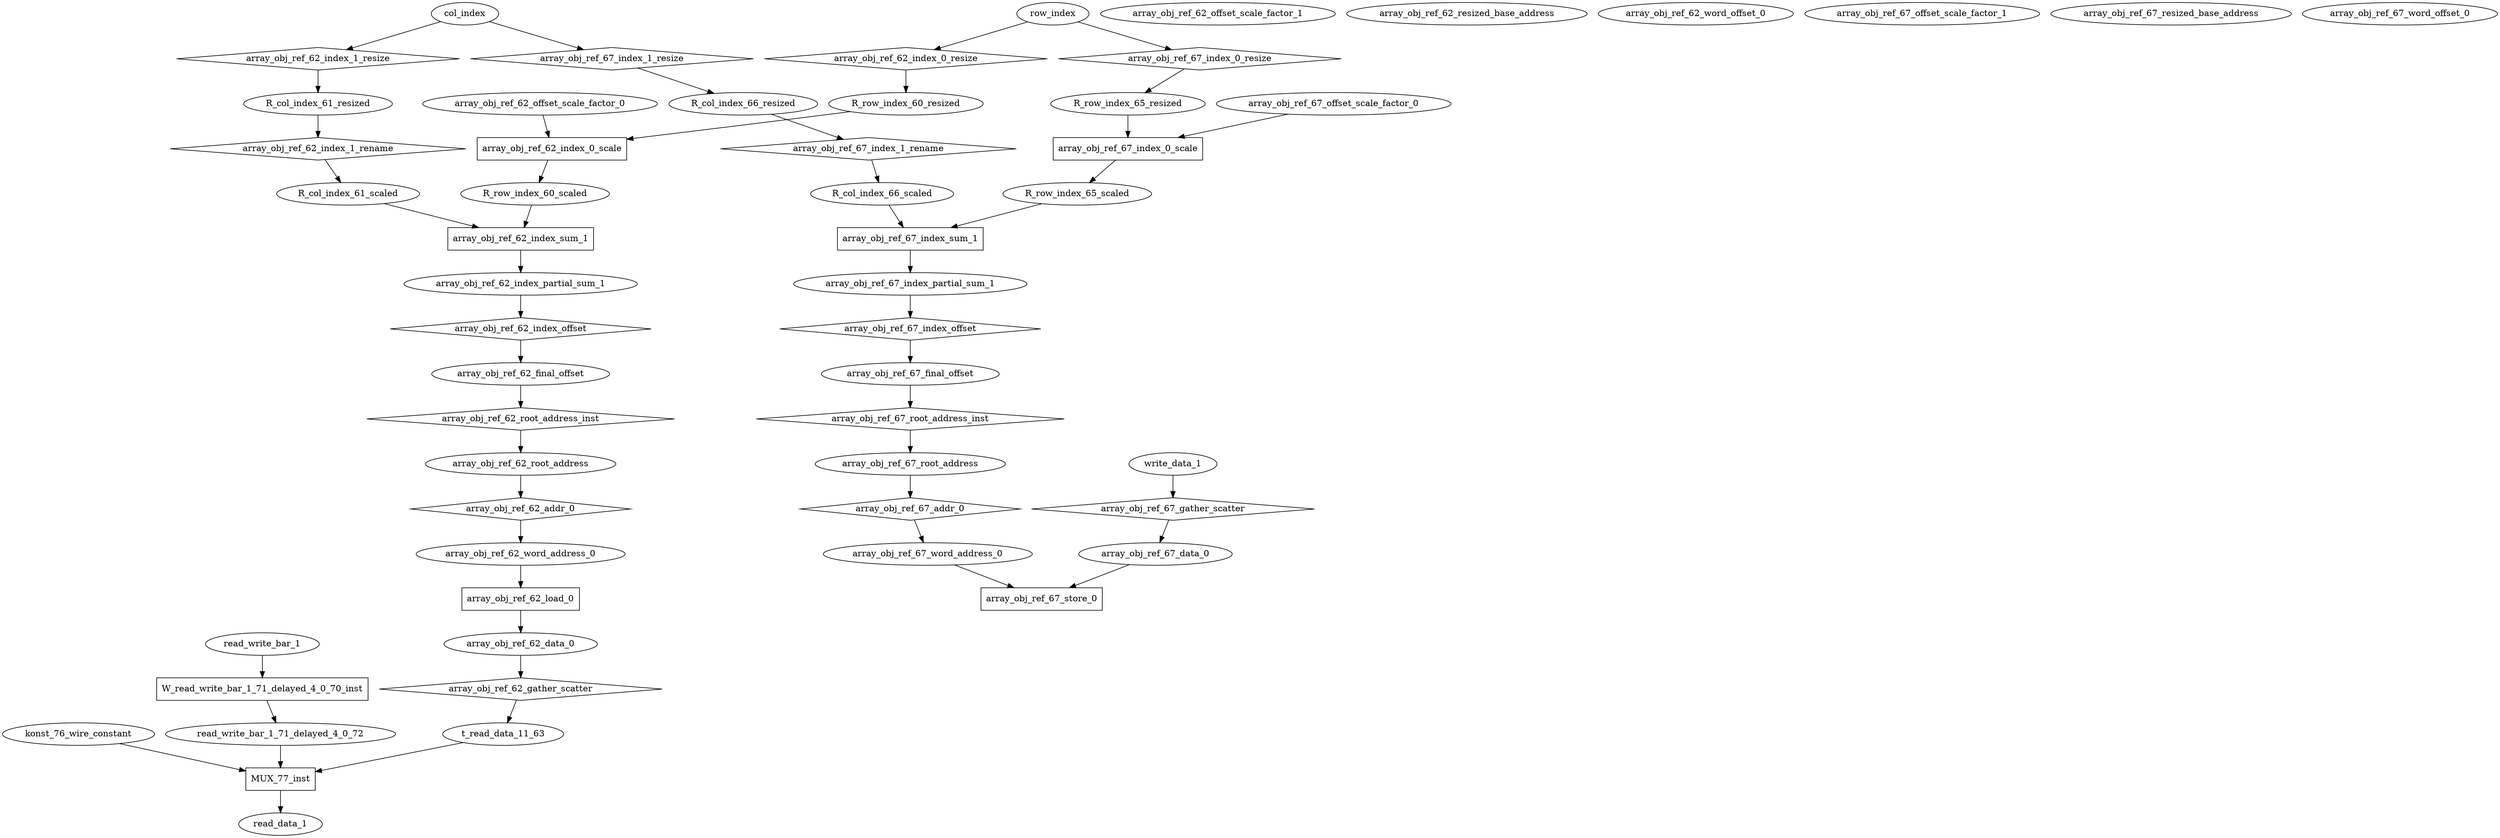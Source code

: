 digraph data_path {
  R_col_index_61_resized [shape=ellipse];
  R_col_index_61_scaled [shape=ellipse];
  R_col_index_66_resized [shape=ellipse];
  R_col_index_66_scaled [shape=ellipse];
  R_row_index_60_resized [shape=ellipse];
  R_row_index_60_scaled [shape=ellipse];
  R_row_index_65_resized [shape=ellipse];
  R_row_index_65_scaled [shape=ellipse];
  array_obj_ref_62_data_0 [shape=ellipse];
  array_obj_ref_62_final_offset [shape=ellipse];
  array_obj_ref_62_index_partial_sum_1 [shape=ellipse];
  array_obj_ref_62_offset_scale_factor_0 [shape=ellipse];
  array_obj_ref_62_offset_scale_factor_1 [shape=ellipse];
  array_obj_ref_62_resized_base_address [shape=ellipse];
  array_obj_ref_62_root_address [shape=ellipse];
  array_obj_ref_62_word_address_0 [shape=ellipse];
  array_obj_ref_62_word_offset_0 [shape=ellipse];
  array_obj_ref_67_data_0 [shape=ellipse];
  array_obj_ref_67_final_offset [shape=ellipse];
  array_obj_ref_67_index_partial_sum_1 [shape=ellipse];
  array_obj_ref_67_offset_scale_factor_0 [shape=ellipse];
  array_obj_ref_67_offset_scale_factor_1 [shape=ellipse];
  array_obj_ref_67_resized_base_address [shape=ellipse];
  array_obj_ref_67_root_address [shape=ellipse];
  array_obj_ref_67_word_address_0 [shape=ellipse];
  array_obj_ref_67_word_offset_0 [shape=ellipse];
  konst_76_wire_constant [shape=ellipse];
  read_write_bar_1_71_delayed_4_0_72 [shape=ellipse];
  t_read_data_11_63 [shape=ellipse];
  MUX_77_inst [shape=rectangle];
read_write_bar_1_71_delayed_4_0_72  -> MUX_77_inst;
t_read_data_11_63  -> MUX_77_inst;
konst_76_wire_constant  -> MUX_77_inst;
MUX_77_inst -> read_data_1;
  W_read_write_bar_1_71_delayed_4_0_70_inst [shape=rectangle];
read_write_bar_1  -> W_read_write_bar_1_71_delayed_4_0_70_inst;
W_read_write_bar_1_71_delayed_4_0_70_inst -> read_write_bar_1_71_delayed_4_0_72;
  array_obj_ref_62_addr_0 [shape=diamond];
array_obj_ref_62_root_address  -> array_obj_ref_62_addr_0;
array_obj_ref_62_addr_0 -> array_obj_ref_62_word_address_0;
  array_obj_ref_62_gather_scatter [shape=diamond];
array_obj_ref_62_data_0  -> array_obj_ref_62_gather_scatter;
array_obj_ref_62_gather_scatter -> t_read_data_11_63;
  array_obj_ref_62_index_0_resize [shape=diamond];
row_index  -> array_obj_ref_62_index_0_resize;
array_obj_ref_62_index_0_resize -> R_row_index_60_resized;
  array_obj_ref_62_index_0_scale [shape=rectangle];
R_row_index_60_resized  -> array_obj_ref_62_index_0_scale;
array_obj_ref_62_offset_scale_factor_0  -> array_obj_ref_62_index_0_scale;
array_obj_ref_62_index_0_scale -> R_row_index_60_scaled;
  array_obj_ref_62_index_1_rename [shape=diamond];
R_col_index_61_resized  -> array_obj_ref_62_index_1_rename;
array_obj_ref_62_index_1_rename -> R_col_index_61_scaled;
  array_obj_ref_62_index_1_resize [shape=diamond];
col_index  -> array_obj_ref_62_index_1_resize;
array_obj_ref_62_index_1_resize -> R_col_index_61_resized;
  array_obj_ref_62_index_offset [shape=diamond];
array_obj_ref_62_index_partial_sum_1  -> array_obj_ref_62_index_offset;
array_obj_ref_62_index_offset -> array_obj_ref_62_final_offset;
  array_obj_ref_62_index_sum_1 [shape=rectangle];
R_col_index_61_scaled  -> array_obj_ref_62_index_sum_1;
R_row_index_60_scaled  -> array_obj_ref_62_index_sum_1;
array_obj_ref_62_index_sum_1 -> array_obj_ref_62_index_partial_sum_1;
  array_obj_ref_62_load_0 [shape=rectangle];
array_obj_ref_62_word_address_0  -> array_obj_ref_62_load_0;
array_obj_ref_62_load_0 -> array_obj_ref_62_data_0;
  array_obj_ref_62_root_address_inst [shape=diamond];
array_obj_ref_62_final_offset  -> array_obj_ref_62_root_address_inst;
array_obj_ref_62_root_address_inst -> array_obj_ref_62_root_address;
  array_obj_ref_67_addr_0 [shape=diamond];
array_obj_ref_67_root_address  -> array_obj_ref_67_addr_0;
array_obj_ref_67_addr_0 -> array_obj_ref_67_word_address_0;
  array_obj_ref_67_gather_scatter [shape=diamond];
write_data_1  -> array_obj_ref_67_gather_scatter;
array_obj_ref_67_gather_scatter -> array_obj_ref_67_data_0;
  array_obj_ref_67_index_0_resize [shape=diamond];
row_index  -> array_obj_ref_67_index_0_resize;
array_obj_ref_67_index_0_resize -> R_row_index_65_resized;
  array_obj_ref_67_index_0_scale [shape=rectangle];
R_row_index_65_resized  -> array_obj_ref_67_index_0_scale;
array_obj_ref_67_offset_scale_factor_0  -> array_obj_ref_67_index_0_scale;
array_obj_ref_67_index_0_scale -> R_row_index_65_scaled;
  array_obj_ref_67_index_1_rename [shape=diamond];
R_col_index_66_resized  -> array_obj_ref_67_index_1_rename;
array_obj_ref_67_index_1_rename -> R_col_index_66_scaled;
  array_obj_ref_67_index_1_resize [shape=diamond];
col_index  -> array_obj_ref_67_index_1_resize;
array_obj_ref_67_index_1_resize -> R_col_index_66_resized;
  array_obj_ref_67_index_offset [shape=diamond];
array_obj_ref_67_index_partial_sum_1  -> array_obj_ref_67_index_offset;
array_obj_ref_67_index_offset -> array_obj_ref_67_final_offset;
  array_obj_ref_67_index_sum_1 [shape=rectangle];
R_col_index_66_scaled  -> array_obj_ref_67_index_sum_1;
R_row_index_65_scaled  -> array_obj_ref_67_index_sum_1;
array_obj_ref_67_index_sum_1 -> array_obj_ref_67_index_partial_sum_1;
  array_obj_ref_67_root_address_inst [shape=diamond];
array_obj_ref_67_final_offset  -> array_obj_ref_67_root_address_inst;
array_obj_ref_67_root_address_inst -> array_obj_ref_67_root_address;
  array_obj_ref_67_store_0 [shape=rectangle];
array_obj_ref_67_word_address_0  -> array_obj_ref_67_store_0;
array_obj_ref_67_data_0  -> array_obj_ref_67_store_0;
}
